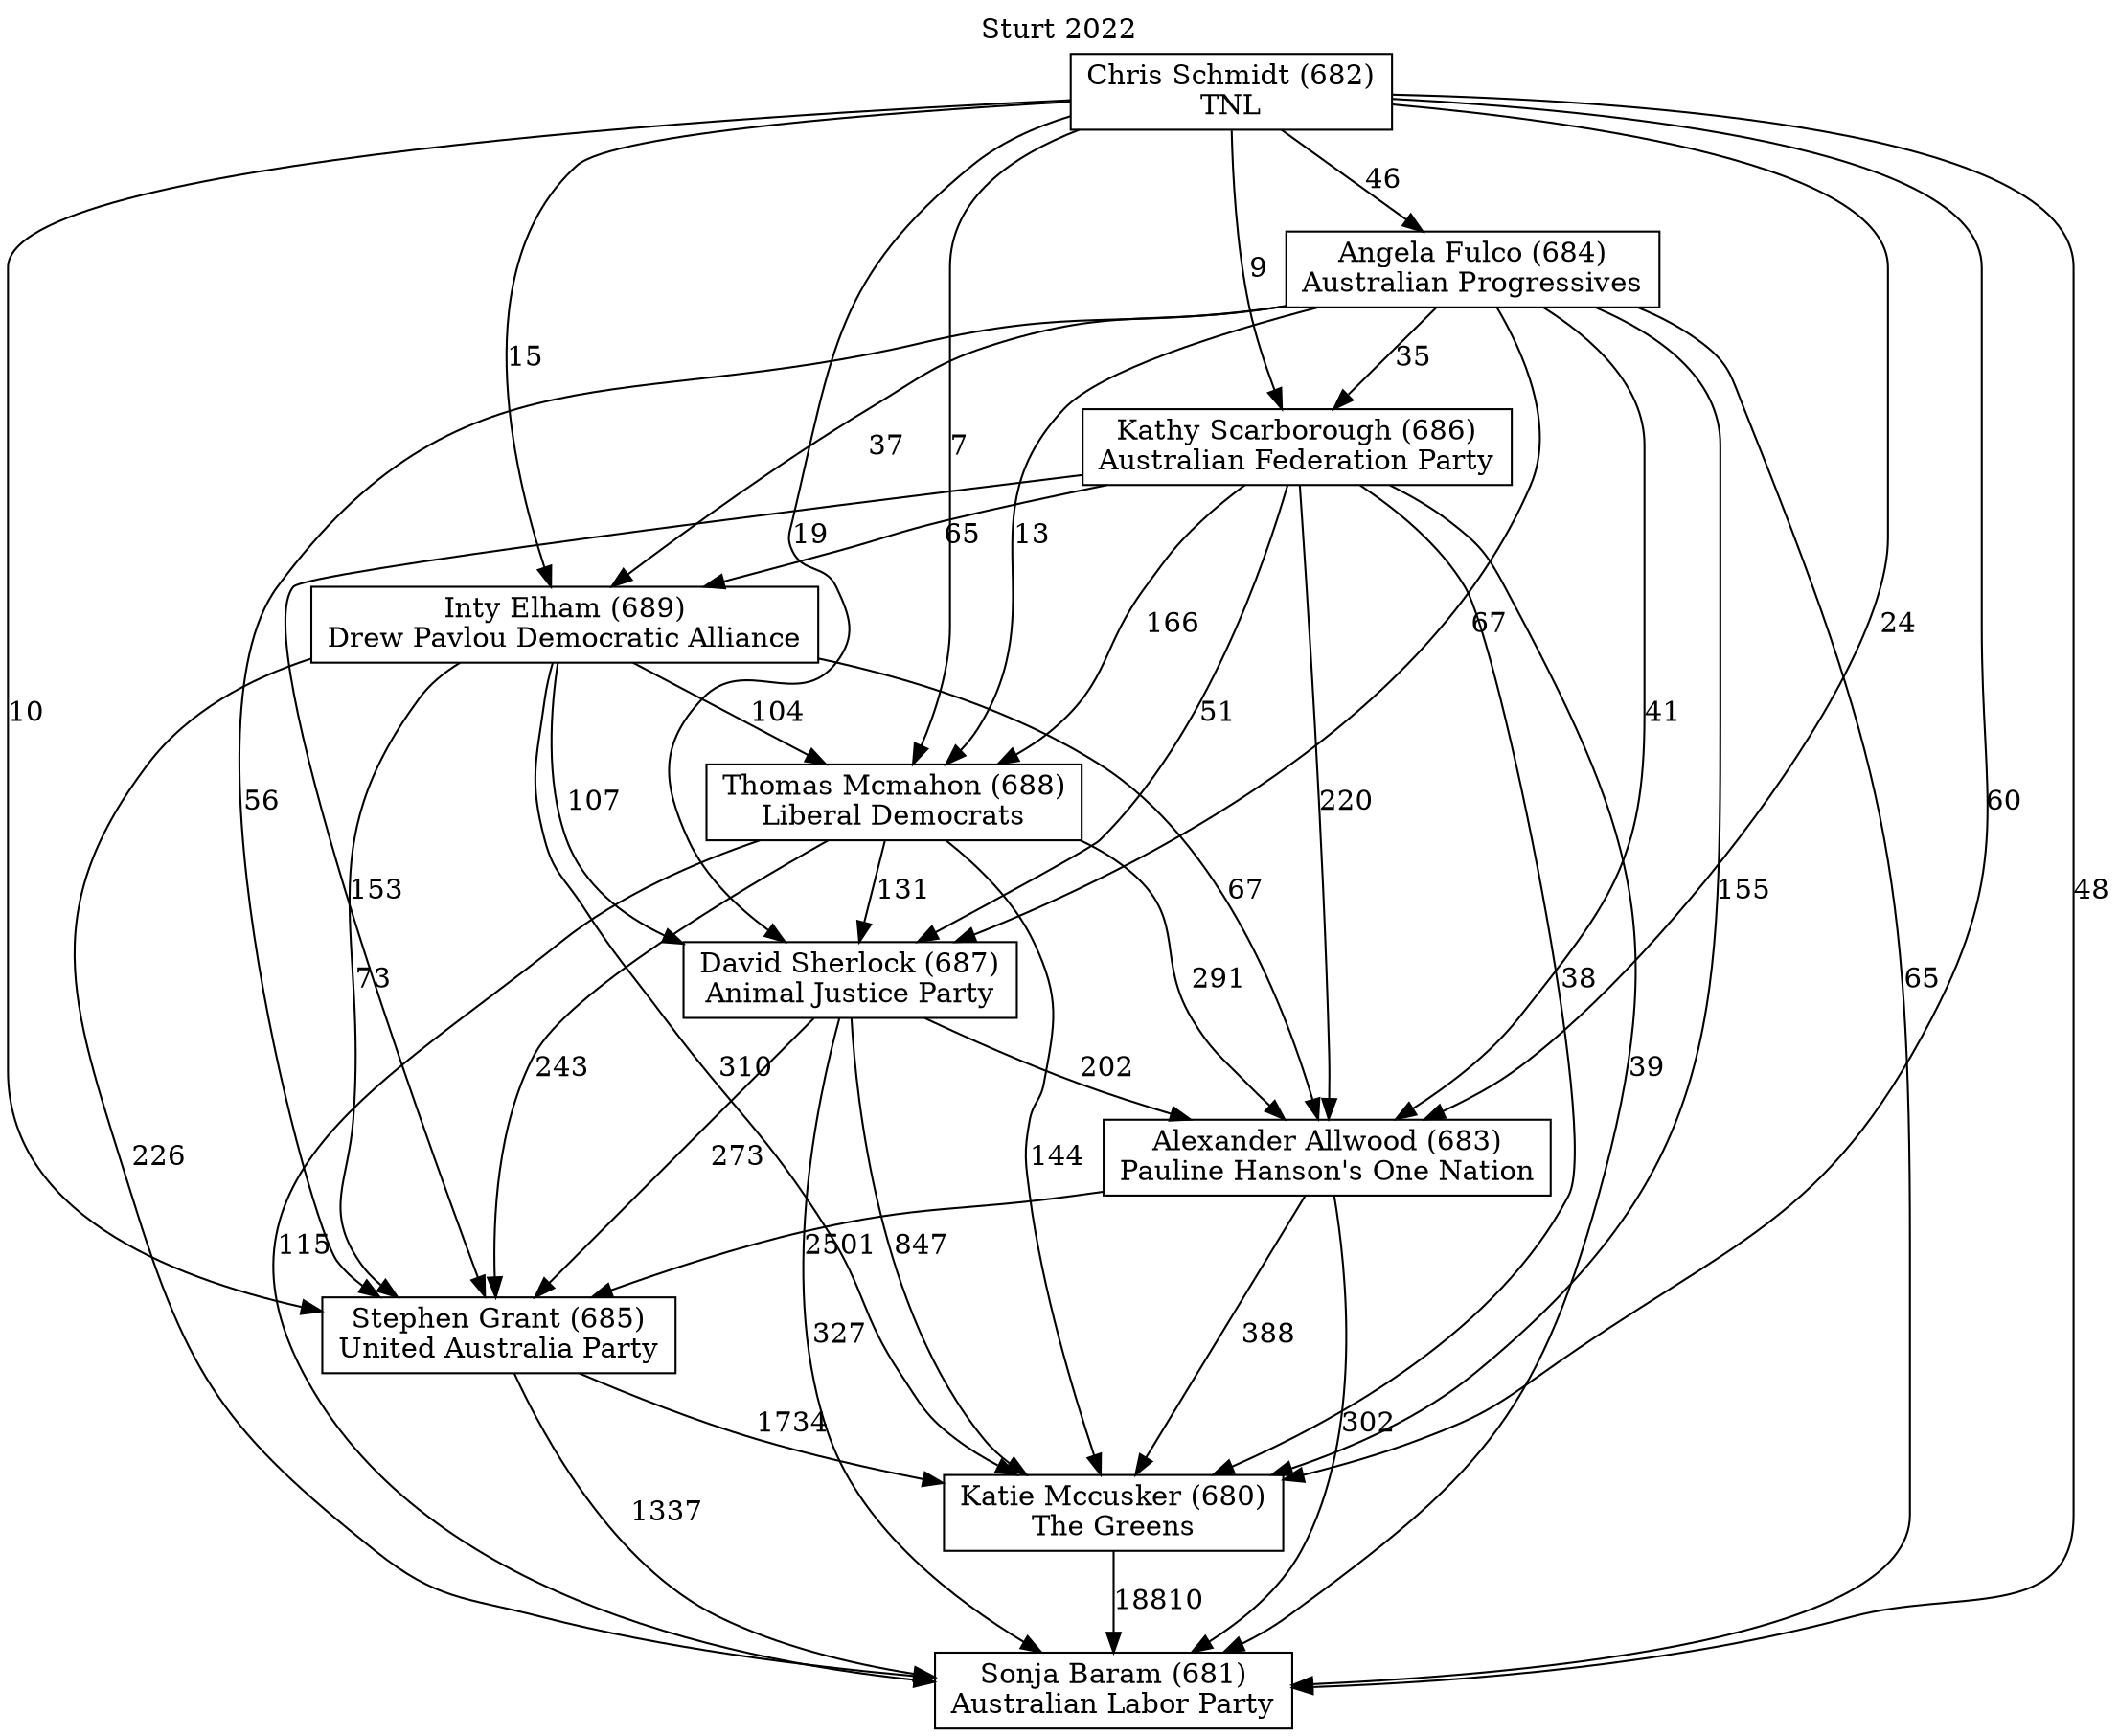 // House preference flow
digraph "Sonja Baram (681)_Sturt_2022" {
	graph [label="Sturt 2022" labelloc=t mclimit=10]
	node [shape=box]
	"Alexander Allwood (683)" [label="Alexander Allwood (683)
Pauline Hanson's One Nation"]
	"Angela Fulco (684)" [label="Angela Fulco (684)
Australian Progressives"]
	"Chris Schmidt (682)" [label="Chris Schmidt (682)
TNL"]
	"David Sherlock (687)" [label="David Sherlock (687)
Animal Justice Party"]
	"Inty Elham (689)" [label="Inty Elham (689)
Drew Pavlou Democratic Alliance"]
	"Kathy Scarborough (686)" [label="Kathy Scarborough (686)
Australian Federation Party"]
	"Katie Mccusker (680)" [label="Katie Mccusker (680)
The Greens"]
	"Sonja Baram (681)" [label="Sonja Baram (681)
Australian Labor Party"]
	"Stephen Grant (685)" [label="Stephen Grant (685)
United Australia Party"]
	"Thomas Mcmahon (688)" [label="Thomas Mcmahon (688)
Liberal Democrats"]
	"Alexander Allwood (683)" -> "Katie Mccusker (680)" [label=388]
	"Alexander Allwood (683)" -> "Sonja Baram (681)" [label=302]
	"Alexander Allwood (683)" -> "Stephen Grant (685)" [label=2501]
	"Angela Fulco (684)" -> "Alexander Allwood (683)" [label=41]
	"Angela Fulco (684)" -> "David Sherlock (687)" [label=67]
	"Angela Fulco (684)" -> "Inty Elham (689)" [label=37]
	"Angela Fulco (684)" -> "Kathy Scarborough (686)" [label=35]
	"Angela Fulco (684)" -> "Katie Mccusker (680)" [label=155]
	"Angela Fulco (684)" -> "Sonja Baram (681)" [label=65]
	"Angela Fulco (684)" -> "Stephen Grant (685)" [label=56]
	"Angela Fulco (684)" -> "Thomas Mcmahon (688)" [label=13]
	"Chris Schmidt (682)" -> "Alexander Allwood (683)" [label=24]
	"Chris Schmidt (682)" -> "Angela Fulco (684)" [label=46]
	"Chris Schmidt (682)" -> "David Sherlock (687)" [label=19]
	"Chris Schmidt (682)" -> "Inty Elham (689)" [label=15]
	"Chris Schmidt (682)" -> "Kathy Scarborough (686)" [label=9]
	"Chris Schmidt (682)" -> "Katie Mccusker (680)" [label=60]
	"Chris Schmidt (682)" -> "Sonja Baram (681)" [label=48]
	"Chris Schmidt (682)" -> "Stephen Grant (685)" [label=10]
	"Chris Schmidt (682)" -> "Thomas Mcmahon (688)" [label=7]
	"David Sherlock (687)" -> "Alexander Allwood (683)" [label=202]
	"David Sherlock (687)" -> "Katie Mccusker (680)" [label=847]
	"David Sherlock (687)" -> "Sonja Baram (681)" [label=327]
	"David Sherlock (687)" -> "Stephen Grant (685)" [label=273]
	"Inty Elham (689)" -> "Alexander Allwood (683)" [label=67]
	"Inty Elham (689)" -> "David Sherlock (687)" [label=107]
	"Inty Elham (689)" -> "Katie Mccusker (680)" [label=310]
	"Inty Elham (689)" -> "Sonja Baram (681)" [label=226]
	"Inty Elham (689)" -> "Stephen Grant (685)" [label=73]
	"Inty Elham (689)" -> "Thomas Mcmahon (688)" [label=104]
	"Kathy Scarborough (686)" -> "Alexander Allwood (683)" [label=220]
	"Kathy Scarborough (686)" -> "David Sherlock (687)" [label=51]
	"Kathy Scarborough (686)" -> "Inty Elham (689)" [label=65]
	"Kathy Scarborough (686)" -> "Katie Mccusker (680)" [label=38]
	"Kathy Scarborough (686)" -> "Sonja Baram (681)" [label=39]
	"Kathy Scarborough (686)" -> "Stephen Grant (685)" [label=153]
	"Kathy Scarborough (686)" -> "Thomas Mcmahon (688)" [label=166]
	"Katie Mccusker (680)" -> "Sonja Baram (681)" [label=18810]
	"Stephen Grant (685)" -> "Katie Mccusker (680)" [label=1734]
	"Stephen Grant (685)" -> "Sonja Baram (681)" [label=1337]
	"Thomas Mcmahon (688)" -> "Alexander Allwood (683)" [label=291]
	"Thomas Mcmahon (688)" -> "David Sherlock (687)" [label=131]
	"Thomas Mcmahon (688)" -> "Katie Mccusker (680)" [label=144]
	"Thomas Mcmahon (688)" -> "Sonja Baram (681)" [label=115]
	"Thomas Mcmahon (688)" -> "Stephen Grant (685)" [label=243]
}
